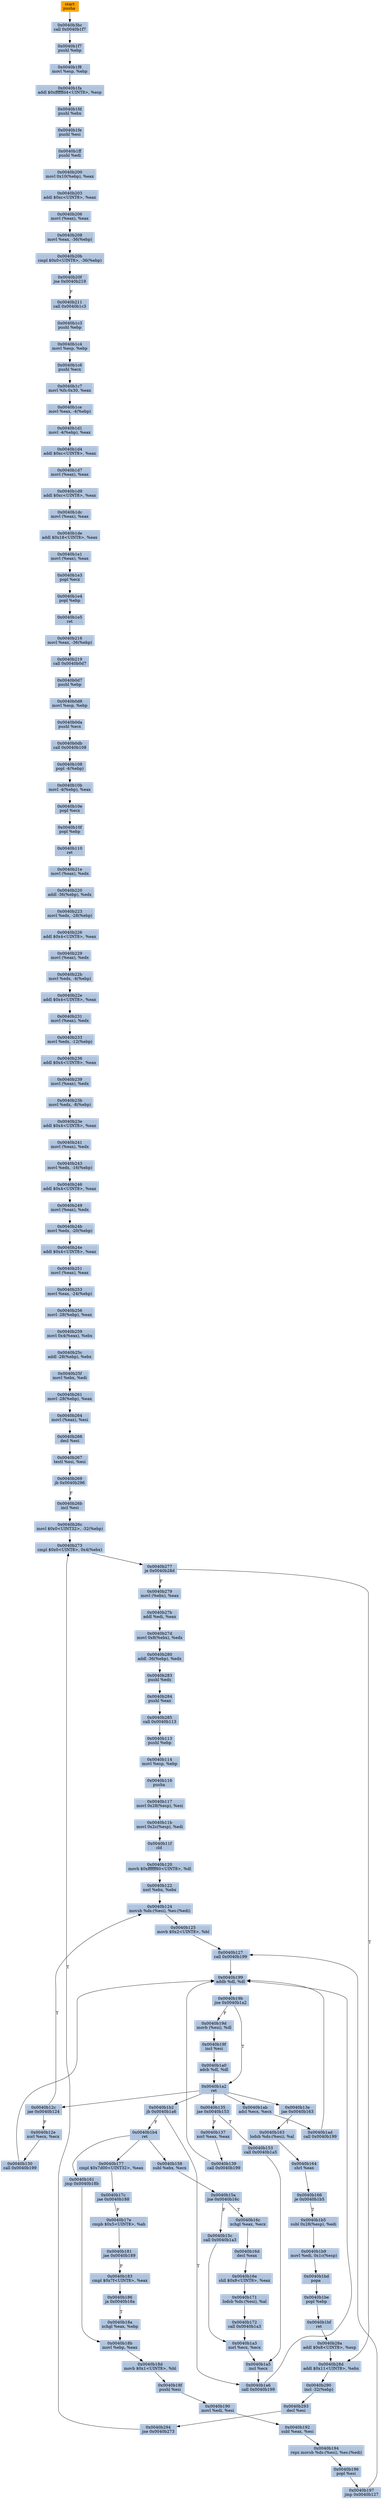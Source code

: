 digraph G {
node[shape=rectangle,style=filled,fillcolor=lightsteelblue,color=lightsteelblue]
bgcolor="transparent"
a0x0040b3bbpusha_[label="start\npusha ",fillcolor="orange",color="lightgrey"];
a0x0040b3bccall_0x0040b1f7[label="0x0040b3bc\ncall 0x0040b1f7"];
a0x0040b1f7pushl_ebp[label="0x0040b1f7\npushl %ebp"];
a0x0040b1f8movl_esp_ebp[label="0x0040b1f8\nmovl %esp, %ebp"];
a0x0040b1faaddl_0xffffffd4UINT8_esp[label="0x0040b1fa\naddl $0xffffffd4<UINT8>, %esp"];
a0x0040b1fdpushl_ebx[label="0x0040b1fd\npushl %ebx"];
a0x0040b1fepushl_esi[label="0x0040b1fe\npushl %esi"];
a0x0040b1ffpushl_edi[label="0x0040b1ff\npushl %edi"];
a0x0040b200movl_0x10ebp__eax[label="0x0040b200\nmovl 0x10(%ebp), %eax"];
a0x0040b203addl_0xcUINT8_eax[label="0x0040b203\naddl $0xc<UINT8>, %eax"];
a0x0040b206movl_eax__eax[label="0x0040b206\nmovl (%eax), %eax"];
a0x0040b208movl_eax__36ebp_[label="0x0040b208\nmovl %eax, -36(%ebp)"];
a0x0040b20bcmpl_0x0UINT8__36ebp_[label="0x0040b20b\ncmpl $0x0<UINT8>, -36(%ebp)"];
a0x0040b20fjne_0x0040b219[label="0x0040b20f\njne 0x0040b219"];
a0x0040b211call_0x0040b1c3[label="0x0040b211\ncall 0x0040b1c3"];
a0x0040b1c3pushl_ebp[label="0x0040b1c3\npushl %ebp"];
a0x0040b1c4movl_esp_ebp[label="0x0040b1c4\nmovl %esp, %ebp"];
a0x0040b1c6pushl_ecx[label="0x0040b1c6\npushl %ecx"];
a0x0040b1c7movl_fs_0x30_eax[label="0x0040b1c7\nmovl %fs:0x30, %eax"];
a0x0040b1cemovl_eax__4ebp_[label="0x0040b1ce\nmovl %eax, -4(%ebp)"];
a0x0040b1d1movl__4ebp__eax[label="0x0040b1d1\nmovl -4(%ebp), %eax"];
a0x0040b1d4addl_0xcUINT8_eax[label="0x0040b1d4\naddl $0xc<UINT8>, %eax"];
a0x0040b1d7movl_eax__eax[label="0x0040b1d7\nmovl (%eax), %eax"];
a0x0040b1d9addl_0xcUINT8_eax[label="0x0040b1d9\naddl $0xc<UINT8>, %eax"];
a0x0040b1dcmovl_eax__eax[label="0x0040b1dc\nmovl (%eax), %eax"];
a0x0040b1deaddl_0x18UINT8_eax[label="0x0040b1de\naddl $0x18<UINT8>, %eax"];
a0x0040b1e1movl_eax__eax[label="0x0040b1e1\nmovl (%eax), %eax"];
a0x0040b1e3popl_ecx[label="0x0040b1e3\npopl %ecx"];
a0x0040b1e4popl_ebp[label="0x0040b1e4\npopl %ebp"];
a0x0040b1e5ret[label="0x0040b1e5\nret"];
a0x0040b216movl_eax__36ebp_[label="0x0040b216\nmovl %eax, -36(%ebp)"];
a0x0040b219call_0x0040b0d7[label="0x0040b219\ncall 0x0040b0d7"];
a0x0040b0d7pushl_ebp[label="0x0040b0d7\npushl %ebp"];
a0x0040b0d8movl_esp_ebp[label="0x0040b0d8\nmovl %esp, %ebp"];
a0x0040b0dapushl_ecx[label="0x0040b0da\npushl %ecx"];
a0x0040b0dbcall_0x0040b108[label="0x0040b0db\ncall 0x0040b108"];
a0x0040b108popl__4ebp_[label="0x0040b108\npopl -4(%ebp)"];
a0x0040b10bmovl__4ebp__eax[label="0x0040b10b\nmovl -4(%ebp), %eax"];
a0x0040b10epopl_ecx[label="0x0040b10e\npopl %ecx"];
a0x0040b10fpopl_ebp[label="0x0040b10f\npopl %ebp"];
a0x0040b110ret[label="0x0040b110\nret"];
a0x0040b21emovl_eax__edx[label="0x0040b21e\nmovl (%eax), %edx"];
a0x0040b220addl__36ebp__edx[label="0x0040b220\naddl -36(%ebp), %edx"];
a0x0040b223movl_edx__28ebp_[label="0x0040b223\nmovl %edx, -28(%ebp)"];
a0x0040b226addl_0x4UINT8_eax[label="0x0040b226\naddl $0x4<UINT8>, %eax"];
a0x0040b229movl_eax__edx[label="0x0040b229\nmovl (%eax), %edx"];
a0x0040b22bmovl_edx__4ebp_[label="0x0040b22b\nmovl %edx, -4(%ebp)"];
a0x0040b22eaddl_0x4UINT8_eax[label="0x0040b22e\naddl $0x4<UINT8>, %eax"];
a0x0040b231movl_eax__edx[label="0x0040b231\nmovl (%eax), %edx"];
a0x0040b233movl_edx__12ebp_[label="0x0040b233\nmovl %edx, -12(%ebp)"];
a0x0040b236addl_0x4UINT8_eax[label="0x0040b236\naddl $0x4<UINT8>, %eax"];
a0x0040b239movl_eax__edx[label="0x0040b239\nmovl (%eax), %edx"];
a0x0040b23bmovl_edx__8ebp_[label="0x0040b23b\nmovl %edx, -8(%ebp)"];
a0x0040b23eaddl_0x4UINT8_eax[label="0x0040b23e\naddl $0x4<UINT8>, %eax"];
a0x0040b241movl_eax__edx[label="0x0040b241\nmovl (%eax), %edx"];
a0x0040b243movl_edx__16ebp_[label="0x0040b243\nmovl %edx, -16(%ebp)"];
a0x0040b246addl_0x4UINT8_eax[label="0x0040b246\naddl $0x4<UINT8>, %eax"];
a0x0040b249movl_eax__edx[label="0x0040b249\nmovl (%eax), %edx"];
a0x0040b24bmovl_edx__20ebp_[label="0x0040b24b\nmovl %edx, -20(%ebp)"];
a0x0040b24eaddl_0x4UINT8_eax[label="0x0040b24e\naddl $0x4<UINT8>, %eax"];
a0x0040b251movl_eax__eax[label="0x0040b251\nmovl (%eax), %eax"];
a0x0040b253movl_eax__24ebp_[label="0x0040b253\nmovl %eax, -24(%ebp)"];
a0x0040b256movl__28ebp__eax[label="0x0040b256\nmovl -28(%ebp), %eax"];
a0x0040b259movl_0x4eax__ebx[label="0x0040b259\nmovl 0x4(%eax), %ebx"];
a0x0040b25caddl__28ebp__ebx[label="0x0040b25c\naddl -28(%ebp), %ebx"];
a0x0040b25fmovl_ebx_edi[label="0x0040b25f\nmovl %ebx, %edi"];
a0x0040b261movl__28ebp__eax[label="0x0040b261\nmovl -28(%ebp), %eax"];
a0x0040b264movl_eax__esi[label="0x0040b264\nmovl (%eax), %esi"];
a0x0040b266decl_esi[label="0x0040b266\ndecl %esi"];
a0x0040b267testl_esi_esi[label="0x0040b267\ntestl %esi, %esi"];
a0x0040b269jb_0x0040b296[label="0x0040b269\njb 0x0040b296"];
a0x0040b26bincl_esi[label="0x0040b26b\nincl %esi"];
a0x0040b26cmovl_0x0UINT32__32ebp_[label="0x0040b26c\nmovl $0x0<UINT32>, -32(%ebp)"];
a0x0040b273cmpl_0x0UINT8_0x4ebx_[label="0x0040b273\ncmpl $0x0<UINT8>, 0x4(%ebx)"];
a0x0040b277je_0x0040b28d[label="0x0040b277\nje 0x0040b28d"];
a0x0040b28daddl_0x11UINT8_ebx[label="0x0040b28d\naddl $0x11<UINT8>, %ebx"];
a0x0040b290incl__32ebp_[label="0x0040b290\nincl -32(%ebp)"];
a0x0040b293decl_esi[label="0x0040b293\ndecl %esi"];
a0x0040b294jne_0x0040b273[label="0x0040b294\njne 0x0040b273"];
a0x0040b279movl_ebx__eax[label="0x0040b279\nmovl (%ebx), %eax"];
a0x0040b27baddl_edi_eax[label="0x0040b27b\naddl %edi, %eax"];
a0x0040b27dmovl_0x8ebx__edx[label="0x0040b27d\nmovl 0x8(%ebx), %edx"];
a0x0040b280addl__36ebp__edx[label="0x0040b280\naddl -36(%ebp), %edx"];
a0x0040b283pushl_edx[label="0x0040b283\npushl %edx"];
a0x0040b284pushl_eax[label="0x0040b284\npushl %eax"];
a0x0040b285call_0x0040b113[label="0x0040b285\ncall 0x0040b113"];
a0x0040b113pushl_ebp[label="0x0040b113\npushl %ebp"];
a0x0040b114movl_esp_ebp[label="0x0040b114\nmovl %esp, %ebp"];
a0x0040b116pusha_[label="0x0040b116\npusha "];
a0x0040b117movl_0x28esp__esi[label="0x0040b117\nmovl 0x28(%esp), %esi"];
a0x0040b11bmovl_0x2cesp__edi[label="0x0040b11b\nmovl 0x2c(%esp), %edi"];
a0x0040b11fcld_[label="0x0040b11f\ncld "];
a0x0040b120movb_0xffffff80UINT8_dl[label="0x0040b120\nmovb $0xffffff80<UINT8>, %dl"];
a0x0040b122xorl_ebx_ebx[label="0x0040b122\nxorl %ebx, %ebx"];
a0x0040b124movsb_ds_esi__es_edi_[label="0x0040b124\nmovsb %ds:(%esi), %es:(%edi)"];
a0x0040b125movb_0x2UINT8_bl[label="0x0040b125\nmovb $0x2<UINT8>, %bl"];
a0x0040b127call_0x0040b199[label="0x0040b127\ncall 0x0040b199"];
a0x0040b199addb_dl_dl[label="0x0040b199\naddb %dl, %dl"];
a0x0040b19bjne_0x0040b1a2[label="0x0040b19b\njne 0x0040b1a2"];
a0x0040b19dmovb_esi__dl[label="0x0040b19d\nmovb (%esi), %dl"];
a0x0040b19fincl_esi[label="0x0040b19f\nincl %esi"];
a0x0040b1a0adcb_dl_dl[label="0x0040b1a0\nadcb %dl, %dl"];
a0x0040b1a2ret[label="0x0040b1a2\nret"];
a0x0040b12cjae_0x0040b124[label="0x0040b12c\njae 0x0040b124"];
a0x0040b12exorl_ecx_ecx[label="0x0040b12e\nxorl %ecx, %ecx"];
a0x0040b130call_0x0040b199[label="0x0040b130\ncall 0x0040b199"];
a0x0040b135jae_0x0040b153[label="0x0040b135\njae 0x0040b153"];
a0x0040b153call_0x0040b1a5[label="0x0040b153\ncall 0x0040b1a5"];
a0x0040b1a5incl_ecx[label="0x0040b1a5\nincl %ecx"];
a0x0040b1a6call_0x0040b199[label="0x0040b1a6\ncall 0x0040b199"];
a0x0040b1abadcl_ecx_ecx[label="0x0040b1ab\nadcl %ecx, %ecx"];
a0x0040b1adcall_0x0040b199[label="0x0040b1ad\ncall 0x0040b199"];
a0x0040b1b2jb_0x0040b1a6[label="0x0040b1b2\njb 0x0040b1a6"];
a0x0040b1b4ret[label="0x0040b1b4\nret"];
a0x0040b158subl_ebx_ecx[label="0x0040b158\nsubl %ebx, %ecx"];
a0x0040b15ajne_0x0040b16c[label="0x0040b15a\njne 0x0040b16c"];
a0x0040b15ccall_0x0040b1a3[label="0x0040b15c\ncall 0x0040b1a3"];
a0x0040b1a3xorl_ecx_ecx[label="0x0040b1a3\nxorl %ecx, %ecx"];
a0x0040b161jmp_0x0040b18b[label="0x0040b161\njmp 0x0040b18b"];
a0x0040b18bmovl_ebp_eax[label="0x0040b18b\nmovl %ebp, %eax"];
a0x0040b18dmovb_0x1UINT8_bl[label="0x0040b18d\nmovb $0x1<UINT8>, %bl"];
a0x0040b18fpushl_esi[label="0x0040b18f\npushl %esi"];
a0x0040b190movl_edi_esi[label="0x0040b190\nmovl %edi, %esi"];
a0x0040b192subl_eax_esi[label="0x0040b192\nsubl %eax, %esi"];
a0x0040b194repz_movsb_ds_esi__es_edi_[label="0x0040b194\nrepz movsb %ds:(%esi), %es:(%edi)"];
a0x0040b196popl_esi[label="0x0040b196\npopl %esi"];
a0x0040b197jmp_0x0040b127[label="0x0040b197\njmp 0x0040b127"];
a0x0040b16cxchgl_eax_ecx[label="0x0040b16c\nxchgl %eax, %ecx"];
a0x0040b16ddecl_eax[label="0x0040b16d\ndecl %eax"];
a0x0040b16eshll_0x8UINT8_eax[label="0x0040b16e\nshll $0x8<UINT8>, %eax"];
a0x0040b171lodsb_ds_esi__al[label="0x0040b171\nlodsb %ds:(%esi), %al"];
a0x0040b172call_0x0040b1a3[label="0x0040b172\ncall 0x0040b1a3"];
a0x0040b177cmpl_0x7d00UINT32_eax[label="0x0040b177\ncmpl $0x7d00<UINT32>, %eax"];
a0x0040b17cjae_0x0040b188[label="0x0040b17c\njae 0x0040b188"];
a0x0040b17ecmpb_0x5UINT8_ah[label="0x0040b17e\ncmpb $0x5<UINT8>, %ah"];
a0x0040b181jae_0x0040b189[label="0x0040b181\njae 0x0040b189"];
a0x0040b183cmpl_0x7fUINT8_eax[label="0x0040b183\ncmpl $0x7f<UINT8>, %eax"];
a0x0040b186ja_0x0040b18a[label="0x0040b186\nja 0x0040b18a"];
a0x0040b18axchgl_eax_ebp[label="0x0040b18a\nxchgl %eax, %ebp"];
a0x0040b137xorl_eax_eax[label="0x0040b137\nxorl %eax, %eax"];
a0x0040b139call_0x0040b199[label="0x0040b139\ncall 0x0040b199"];
a0x0040b13ejae_0x0040b163[label="0x0040b13e\njae 0x0040b163"];
a0x0040b163lodsb_ds_esi__al[label="0x0040b163\nlodsb %ds:(%esi), %al"];
a0x0040b164shrl_eax[label="0x0040b164\nshrl %eax"];
a0x0040b166je_0x0040b1b5[label="0x0040b166\nje 0x0040b1b5"];
a0x0040b1b5subl_0x28esp__edi[label="0x0040b1b5\nsubl 0x28(%esp), %edi"];
a0x0040b1b9movl_edi_0x1cesp_[label="0x0040b1b9\nmovl %edi, 0x1c(%esp)"];
a0x0040b1bdpopa_[label="0x0040b1bd\npopa "];
a0x0040b1bepopl_ebp[label="0x0040b1be\npopl %ebp"];
a0x0040b1bfret[label="0x0040b1bf\nret"];
a0x0040b28aaddl_0x8UINT8_esp[label="0x0040b28a\naddl $0x8<UINT8>, %esp"];
a0x0040b3bbpusha_ -> a0x0040b3bccall_0x0040b1f7 [color="#000000"];
a0x0040b3bccall_0x0040b1f7 -> a0x0040b1f7pushl_ebp [color="#000000"];
a0x0040b1f7pushl_ebp -> a0x0040b1f8movl_esp_ebp [color="#000000"];
a0x0040b1f8movl_esp_ebp -> a0x0040b1faaddl_0xffffffd4UINT8_esp [color="#000000"];
a0x0040b1faaddl_0xffffffd4UINT8_esp -> a0x0040b1fdpushl_ebx [color="#000000"];
a0x0040b1fdpushl_ebx -> a0x0040b1fepushl_esi [color="#000000"];
a0x0040b1fepushl_esi -> a0x0040b1ffpushl_edi [color="#000000"];
a0x0040b1ffpushl_edi -> a0x0040b200movl_0x10ebp__eax [color="#000000"];
a0x0040b200movl_0x10ebp__eax -> a0x0040b203addl_0xcUINT8_eax [color="#000000"];
a0x0040b203addl_0xcUINT8_eax -> a0x0040b206movl_eax__eax [color="#000000"];
a0x0040b206movl_eax__eax -> a0x0040b208movl_eax__36ebp_ [color="#000000"];
a0x0040b208movl_eax__36ebp_ -> a0x0040b20bcmpl_0x0UINT8__36ebp_ [color="#000000"];
a0x0040b20bcmpl_0x0UINT8__36ebp_ -> a0x0040b20fjne_0x0040b219 [color="#000000"];
a0x0040b20fjne_0x0040b219 -> a0x0040b211call_0x0040b1c3 [color="#000000",label="F"];
a0x0040b211call_0x0040b1c3 -> a0x0040b1c3pushl_ebp [color="#000000"];
a0x0040b1c3pushl_ebp -> a0x0040b1c4movl_esp_ebp [color="#000000"];
a0x0040b1c4movl_esp_ebp -> a0x0040b1c6pushl_ecx [color="#000000"];
a0x0040b1c6pushl_ecx -> a0x0040b1c7movl_fs_0x30_eax [color="#000000"];
a0x0040b1c7movl_fs_0x30_eax -> a0x0040b1cemovl_eax__4ebp_ [color="#000000"];
a0x0040b1cemovl_eax__4ebp_ -> a0x0040b1d1movl__4ebp__eax [color="#000000"];
a0x0040b1d1movl__4ebp__eax -> a0x0040b1d4addl_0xcUINT8_eax [color="#000000"];
a0x0040b1d4addl_0xcUINT8_eax -> a0x0040b1d7movl_eax__eax [color="#000000"];
a0x0040b1d7movl_eax__eax -> a0x0040b1d9addl_0xcUINT8_eax [color="#000000"];
a0x0040b1d9addl_0xcUINT8_eax -> a0x0040b1dcmovl_eax__eax [color="#000000"];
a0x0040b1dcmovl_eax__eax -> a0x0040b1deaddl_0x18UINT8_eax [color="#000000"];
a0x0040b1deaddl_0x18UINT8_eax -> a0x0040b1e1movl_eax__eax [color="#000000"];
a0x0040b1e1movl_eax__eax -> a0x0040b1e3popl_ecx [color="#000000"];
a0x0040b1e3popl_ecx -> a0x0040b1e4popl_ebp [color="#000000"];
a0x0040b1e4popl_ebp -> a0x0040b1e5ret [color="#000000"];
a0x0040b1e5ret -> a0x0040b216movl_eax__36ebp_ [color="#000000"];
a0x0040b216movl_eax__36ebp_ -> a0x0040b219call_0x0040b0d7 [color="#000000"];
a0x0040b219call_0x0040b0d7 -> a0x0040b0d7pushl_ebp [color="#000000"];
a0x0040b0d7pushl_ebp -> a0x0040b0d8movl_esp_ebp [color="#000000"];
a0x0040b0d8movl_esp_ebp -> a0x0040b0dapushl_ecx [color="#000000"];
a0x0040b0dapushl_ecx -> a0x0040b0dbcall_0x0040b108 [color="#000000"];
a0x0040b0dbcall_0x0040b108 -> a0x0040b108popl__4ebp_ [color="#000000"];
a0x0040b108popl__4ebp_ -> a0x0040b10bmovl__4ebp__eax [color="#000000"];
a0x0040b10bmovl__4ebp__eax -> a0x0040b10epopl_ecx [color="#000000"];
a0x0040b10epopl_ecx -> a0x0040b10fpopl_ebp [color="#000000"];
a0x0040b10fpopl_ebp -> a0x0040b110ret [color="#000000"];
a0x0040b110ret -> a0x0040b21emovl_eax__edx [color="#000000"];
a0x0040b21emovl_eax__edx -> a0x0040b220addl__36ebp__edx [color="#000000"];
a0x0040b220addl__36ebp__edx -> a0x0040b223movl_edx__28ebp_ [color="#000000"];
a0x0040b223movl_edx__28ebp_ -> a0x0040b226addl_0x4UINT8_eax [color="#000000"];
a0x0040b226addl_0x4UINT8_eax -> a0x0040b229movl_eax__edx [color="#000000"];
a0x0040b229movl_eax__edx -> a0x0040b22bmovl_edx__4ebp_ [color="#000000"];
a0x0040b22bmovl_edx__4ebp_ -> a0x0040b22eaddl_0x4UINT8_eax [color="#000000"];
a0x0040b22eaddl_0x4UINT8_eax -> a0x0040b231movl_eax__edx [color="#000000"];
a0x0040b231movl_eax__edx -> a0x0040b233movl_edx__12ebp_ [color="#000000"];
a0x0040b233movl_edx__12ebp_ -> a0x0040b236addl_0x4UINT8_eax [color="#000000"];
a0x0040b236addl_0x4UINT8_eax -> a0x0040b239movl_eax__edx [color="#000000"];
a0x0040b239movl_eax__edx -> a0x0040b23bmovl_edx__8ebp_ [color="#000000"];
a0x0040b23bmovl_edx__8ebp_ -> a0x0040b23eaddl_0x4UINT8_eax [color="#000000"];
a0x0040b23eaddl_0x4UINT8_eax -> a0x0040b241movl_eax__edx [color="#000000"];
a0x0040b241movl_eax__edx -> a0x0040b243movl_edx__16ebp_ [color="#000000"];
a0x0040b243movl_edx__16ebp_ -> a0x0040b246addl_0x4UINT8_eax [color="#000000"];
a0x0040b246addl_0x4UINT8_eax -> a0x0040b249movl_eax__edx [color="#000000"];
a0x0040b249movl_eax__edx -> a0x0040b24bmovl_edx__20ebp_ [color="#000000"];
a0x0040b24bmovl_edx__20ebp_ -> a0x0040b24eaddl_0x4UINT8_eax [color="#000000"];
a0x0040b24eaddl_0x4UINT8_eax -> a0x0040b251movl_eax__eax [color="#000000"];
a0x0040b251movl_eax__eax -> a0x0040b253movl_eax__24ebp_ [color="#000000"];
a0x0040b253movl_eax__24ebp_ -> a0x0040b256movl__28ebp__eax [color="#000000"];
a0x0040b256movl__28ebp__eax -> a0x0040b259movl_0x4eax__ebx [color="#000000"];
a0x0040b259movl_0x4eax__ebx -> a0x0040b25caddl__28ebp__ebx [color="#000000"];
a0x0040b25caddl__28ebp__ebx -> a0x0040b25fmovl_ebx_edi [color="#000000"];
a0x0040b25fmovl_ebx_edi -> a0x0040b261movl__28ebp__eax [color="#000000"];
a0x0040b261movl__28ebp__eax -> a0x0040b264movl_eax__esi [color="#000000"];
a0x0040b264movl_eax__esi -> a0x0040b266decl_esi [color="#000000"];
a0x0040b266decl_esi -> a0x0040b267testl_esi_esi [color="#000000"];
a0x0040b267testl_esi_esi -> a0x0040b269jb_0x0040b296 [color="#000000"];
a0x0040b269jb_0x0040b296 -> a0x0040b26bincl_esi [color="#000000",label="F"];
a0x0040b26bincl_esi -> a0x0040b26cmovl_0x0UINT32__32ebp_ [color="#000000"];
a0x0040b26cmovl_0x0UINT32__32ebp_ -> a0x0040b273cmpl_0x0UINT8_0x4ebx_ [color="#000000"];
a0x0040b273cmpl_0x0UINT8_0x4ebx_ -> a0x0040b277je_0x0040b28d [color="#000000"];
a0x0040b277je_0x0040b28d -> a0x0040b28daddl_0x11UINT8_ebx [color="#000000",label="T"];
a0x0040b28daddl_0x11UINT8_ebx -> a0x0040b290incl__32ebp_ [color="#000000"];
a0x0040b290incl__32ebp_ -> a0x0040b293decl_esi [color="#000000"];
a0x0040b293decl_esi -> a0x0040b294jne_0x0040b273 [color="#000000"];
a0x0040b294jne_0x0040b273 -> a0x0040b273cmpl_0x0UINT8_0x4ebx_ [color="#000000",label="T"];
a0x0040b277je_0x0040b28d -> a0x0040b279movl_ebx__eax [color="#000000",label="F"];
a0x0040b279movl_ebx__eax -> a0x0040b27baddl_edi_eax [color="#000000"];
a0x0040b27baddl_edi_eax -> a0x0040b27dmovl_0x8ebx__edx [color="#000000"];
a0x0040b27dmovl_0x8ebx__edx -> a0x0040b280addl__36ebp__edx [color="#000000"];
a0x0040b280addl__36ebp__edx -> a0x0040b283pushl_edx [color="#000000"];
a0x0040b283pushl_edx -> a0x0040b284pushl_eax [color="#000000"];
a0x0040b284pushl_eax -> a0x0040b285call_0x0040b113 [color="#000000"];
a0x0040b285call_0x0040b113 -> a0x0040b113pushl_ebp [color="#000000"];
a0x0040b113pushl_ebp -> a0x0040b114movl_esp_ebp [color="#000000"];
a0x0040b114movl_esp_ebp -> a0x0040b116pusha_ [color="#000000"];
a0x0040b116pusha_ -> a0x0040b117movl_0x28esp__esi [color="#000000"];
a0x0040b117movl_0x28esp__esi -> a0x0040b11bmovl_0x2cesp__edi [color="#000000"];
a0x0040b11bmovl_0x2cesp__edi -> a0x0040b11fcld_ [color="#000000"];
a0x0040b11fcld_ -> a0x0040b120movb_0xffffff80UINT8_dl [color="#000000"];
a0x0040b120movb_0xffffff80UINT8_dl -> a0x0040b122xorl_ebx_ebx [color="#000000"];
a0x0040b122xorl_ebx_ebx -> a0x0040b124movsb_ds_esi__es_edi_ [color="#000000"];
a0x0040b124movsb_ds_esi__es_edi_ -> a0x0040b125movb_0x2UINT8_bl [color="#000000"];
a0x0040b125movb_0x2UINT8_bl -> a0x0040b127call_0x0040b199 [color="#000000"];
a0x0040b127call_0x0040b199 -> a0x0040b199addb_dl_dl [color="#000000"];
a0x0040b199addb_dl_dl -> a0x0040b19bjne_0x0040b1a2 [color="#000000"];
a0x0040b19bjne_0x0040b1a2 -> a0x0040b19dmovb_esi__dl [color="#000000",label="F"];
a0x0040b19dmovb_esi__dl -> a0x0040b19fincl_esi [color="#000000"];
a0x0040b19fincl_esi -> a0x0040b1a0adcb_dl_dl [color="#000000"];
a0x0040b1a0adcb_dl_dl -> a0x0040b1a2ret [color="#000000"];
a0x0040b1a2ret -> a0x0040b12cjae_0x0040b124 [color="#000000"];
a0x0040b12cjae_0x0040b124 -> a0x0040b124movsb_ds_esi__es_edi_ [color="#000000",label="T"];
a0x0040b19bjne_0x0040b1a2 -> a0x0040b1a2ret [color="#000000",label="T"];
a0x0040b12cjae_0x0040b124 -> a0x0040b12exorl_ecx_ecx [color="#000000",label="F"];
a0x0040b12exorl_ecx_ecx -> a0x0040b130call_0x0040b199 [color="#000000"];
a0x0040b130call_0x0040b199 -> a0x0040b199addb_dl_dl [color="#000000"];
a0x0040b1a2ret -> a0x0040b135jae_0x0040b153 [color="#000000"];
a0x0040b135jae_0x0040b153 -> a0x0040b153call_0x0040b1a5 [color="#000000",label="T"];
a0x0040b153call_0x0040b1a5 -> a0x0040b1a5incl_ecx [color="#000000"];
a0x0040b1a5incl_ecx -> a0x0040b1a6call_0x0040b199 [color="#000000"];
a0x0040b1a6call_0x0040b199 -> a0x0040b199addb_dl_dl [color="#000000"];
a0x0040b1a2ret -> a0x0040b1abadcl_ecx_ecx [color="#000000"];
a0x0040b1abadcl_ecx_ecx -> a0x0040b1adcall_0x0040b199 [color="#000000"];
a0x0040b1adcall_0x0040b199 -> a0x0040b199addb_dl_dl [color="#000000"];
a0x0040b1a2ret -> a0x0040b1b2jb_0x0040b1a6 [color="#000000"];
a0x0040b1b2jb_0x0040b1a6 -> a0x0040b1b4ret [color="#000000",label="F"];
a0x0040b1b4ret -> a0x0040b158subl_ebx_ecx [color="#000000"];
a0x0040b158subl_ebx_ecx -> a0x0040b15ajne_0x0040b16c [color="#000000"];
a0x0040b15ajne_0x0040b16c -> a0x0040b15ccall_0x0040b1a3 [color="#000000",label="F"];
a0x0040b15ccall_0x0040b1a3 -> a0x0040b1a3xorl_ecx_ecx [color="#000000"];
a0x0040b1a3xorl_ecx_ecx -> a0x0040b1a5incl_ecx [color="#000000"];
a0x0040b1b4ret -> a0x0040b161jmp_0x0040b18b [color="#000000"];
a0x0040b161jmp_0x0040b18b -> a0x0040b18bmovl_ebp_eax [color="#000000"];
a0x0040b18bmovl_ebp_eax -> a0x0040b18dmovb_0x1UINT8_bl [color="#000000"];
a0x0040b18dmovb_0x1UINT8_bl -> a0x0040b18fpushl_esi [color="#000000"];
a0x0040b18fpushl_esi -> a0x0040b190movl_edi_esi [color="#000000"];
a0x0040b190movl_edi_esi -> a0x0040b192subl_eax_esi [color="#000000"];
a0x0040b192subl_eax_esi -> a0x0040b194repz_movsb_ds_esi__es_edi_ [color="#000000"];
a0x0040b194repz_movsb_ds_esi__es_edi_ -> a0x0040b196popl_esi [color="#000000"];
a0x0040b196popl_esi -> a0x0040b197jmp_0x0040b127 [color="#000000"];
a0x0040b197jmp_0x0040b127 -> a0x0040b127call_0x0040b199 [color="#000000"];
a0x0040b1b2jb_0x0040b1a6 -> a0x0040b1a6call_0x0040b199 [color="#000000",label="T"];
a0x0040b15ajne_0x0040b16c -> a0x0040b16cxchgl_eax_ecx [color="#000000",label="T"];
a0x0040b16cxchgl_eax_ecx -> a0x0040b16ddecl_eax [color="#000000"];
a0x0040b16ddecl_eax -> a0x0040b16eshll_0x8UINT8_eax [color="#000000"];
a0x0040b16eshll_0x8UINT8_eax -> a0x0040b171lodsb_ds_esi__al [color="#000000"];
a0x0040b171lodsb_ds_esi__al -> a0x0040b172call_0x0040b1a3 [color="#000000"];
a0x0040b172call_0x0040b1a3 -> a0x0040b1a3xorl_ecx_ecx [color="#000000"];
a0x0040b1b4ret -> a0x0040b177cmpl_0x7d00UINT32_eax [color="#000000"];
a0x0040b177cmpl_0x7d00UINT32_eax -> a0x0040b17cjae_0x0040b188 [color="#000000"];
a0x0040b17cjae_0x0040b188 -> a0x0040b17ecmpb_0x5UINT8_ah [color="#000000",label="F"];
a0x0040b17ecmpb_0x5UINT8_ah -> a0x0040b181jae_0x0040b189 [color="#000000"];
a0x0040b181jae_0x0040b189 -> a0x0040b183cmpl_0x7fUINT8_eax [color="#000000",label="F"];
a0x0040b183cmpl_0x7fUINT8_eax -> a0x0040b186ja_0x0040b18a [color="#000000"];
a0x0040b186ja_0x0040b18a -> a0x0040b18axchgl_eax_ebp [color="#000000",label="T"];
a0x0040b18axchgl_eax_ebp -> a0x0040b18bmovl_ebp_eax [color="#000000"];
a0x0040b135jae_0x0040b153 -> a0x0040b137xorl_eax_eax [color="#000000",label="F"];
a0x0040b137xorl_eax_eax -> a0x0040b139call_0x0040b199 [color="#000000"];
a0x0040b139call_0x0040b199 -> a0x0040b199addb_dl_dl [color="#000000"];
a0x0040b1a2ret -> a0x0040b13ejae_0x0040b163 [color="#000000"];
a0x0040b13ejae_0x0040b163 -> a0x0040b163lodsb_ds_esi__al [color="#000000",label="T"];
a0x0040b163lodsb_ds_esi__al -> a0x0040b164shrl_eax [color="#000000"];
a0x0040b164shrl_eax -> a0x0040b166je_0x0040b1b5 [color="#000000"];
a0x0040b166je_0x0040b1b5 -> a0x0040b1b5subl_0x28esp__edi [color="#000000",label="T"];
a0x0040b1b5subl_0x28esp__edi -> a0x0040b1b9movl_edi_0x1cesp_ [color="#000000"];
a0x0040b1b9movl_edi_0x1cesp_ -> a0x0040b1bdpopa_ [color="#000000"];
a0x0040b1bdpopa_ -> a0x0040b1bepopl_ebp [color="#000000"];
a0x0040b1bepopl_ebp -> a0x0040b1bfret [color="#000000"];
a0x0040b1bfret -> a0x0040b28aaddl_0x8UINT8_esp [color="#000000"];
a0x0040b28aaddl_0x8UINT8_esp -> a0x0040b28daddl_0x11UINT8_ebx [color="#000000"];
}
